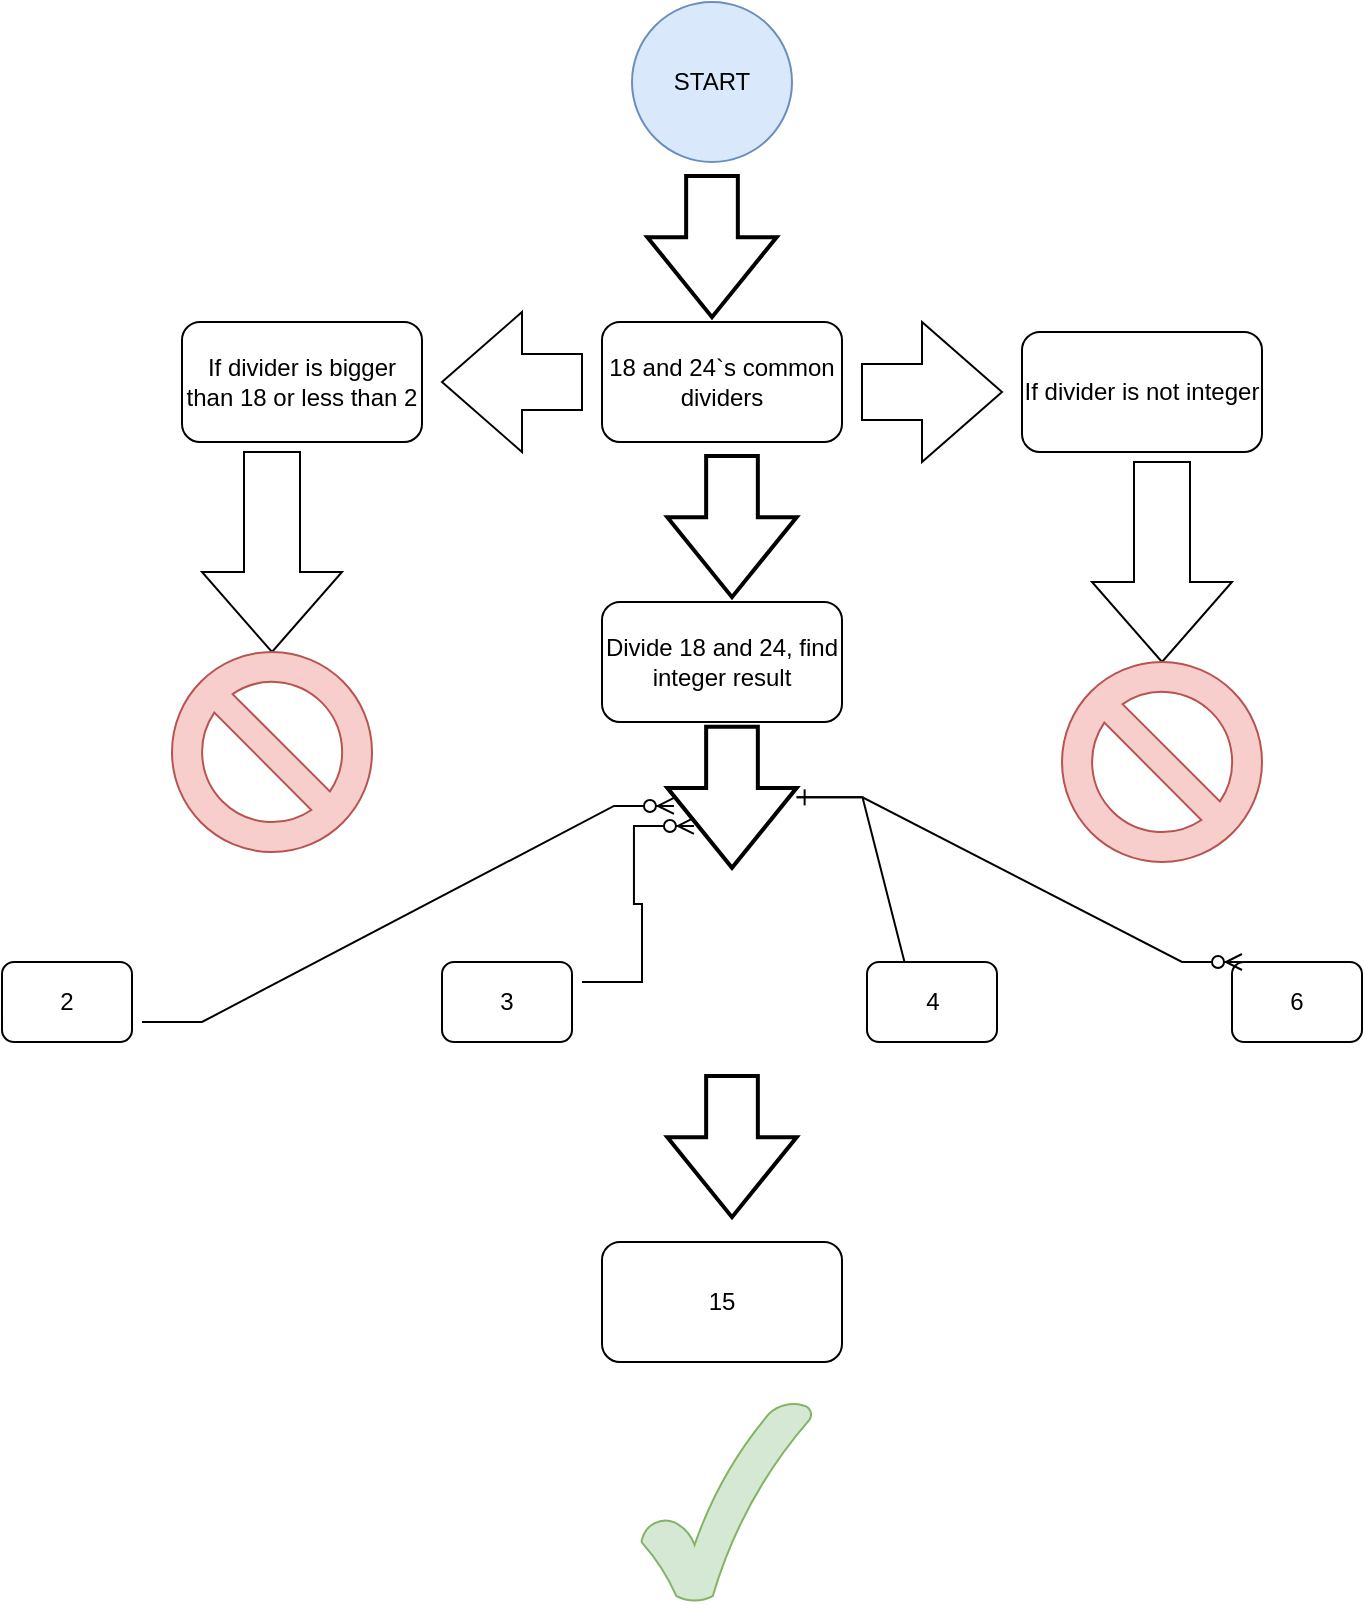 <mxfile version="15.7.3" type="github"><diagram id="sPtU3S590jjKz7xXNOZ0" name="Page-1"><mxGraphModel dx="946" dy="515" grid="1" gridSize="10" guides="1" tooltips="1" connect="1" arrows="1" fold="1" page="1" pageScale="1" pageWidth="850" pageHeight="1100" math="0" shadow="0"><root><mxCell id="0"/><mxCell id="1" parent="0"/><mxCell id="TOFpBkwM4oAQMh6fgitv-1" value="START" style="ellipse;whiteSpace=wrap;html=1;aspect=fixed;fillColor=#dae8fc;strokeColor=#6c8ebf;" vertex="1" parent="1"><mxGeometry x="345" width="80" height="80" as="geometry"/></mxCell><mxCell id="TOFpBkwM4oAQMh6fgitv-2" value="" style="verticalLabelPosition=bottom;verticalAlign=top;html=1;strokeWidth=2;shape=mxgraph.arrows2.arrow;dy=0.6;dx=40;notch=0;rotation=90;" vertex="1" parent="1"><mxGeometry x="349.74" y="90" width="70.51" height="64.63" as="geometry"/></mxCell><mxCell id="TOFpBkwM4oAQMh6fgitv-4" value="18 and 24`s common dividers" style="rounded=1;whiteSpace=wrap;html=1;" vertex="1" parent="1"><mxGeometry x="330" y="160" width="120" height="60" as="geometry"/></mxCell><mxCell id="TOFpBkwM4oAQMh6fgitv-5" value="" style="html=1;shadow=0;dashed=0;align=center;verticalAlign=middle;shape=mxgraph.arrows2.arrow;dy=0.6;dx=40;flipH=1;notch=0;" vertex="1" parent="1"><mxGeometry x="250" y="155" width="70" height="70" as="geometry"/></mxCell><mxCell id="TOFpBkwM4oAQMh6fgitv-6" value="If divider is bigger than 18 or less than 2" style="rounded=1;whiteSpace=wrap;html=1;" vertex="1" parent="1"><mxGeometry x="120" y="160" width="120" height="60" as="geometry"/></mxCell><mxCell id="TOFpBkwM4oAQMh6fgitv-7" value="" style="html=1;shadow=0;dashed=0;align=center;verticalAlign=middle;shape=mxgraph.arrows2.arrow;dy=0.6;dx=40;direction=south;notch=0;" vertex="1" parent="1"><mxGeometry x="130" y="225" width="70" height="100" as="geometry"/></mxCell><mxCell id="TOFpBkwM4oAQMh6fgitv-9" value="" style="verticalLabelPosition=bottom;verticalAlign=top;html=1;shape=mxgraph.basic.no_symbol;fillColor=#f8cecc;strokeColor=#b85450;" vertex="1" parent="1"><mxGeometry x="115" y="325" width="100" height="100" as="geometry"/></mxCell><mxCell id="TOFpBkwM4oAQMh6fgitv-10" value="" style="html=1;shadow=0;dashed=0;align=center;verticalAlign=middle;shape=mxgraph.arrows2.arrow;dy=0.6;dx=40;notch=0;" vertex="1" parent="1"><mxGeometry x="460" y="160" width="70" height="70" as="geometry"/></mxCell><mxCell id="TOFpBkwM4oAQMh6fgitv-11" value="If divider is not integer" style="rounded=1;whiteSpace=wrap;html=1;" vertex="1" parent="1"><mxGeometry x="540" y="165" width="120" height="60" as="geometry"/></mxCell><mxCell id="TOFpBkwM4oAQMh6fgitv-12" value="" style="html=1;shadow=0;dashed=0;align=center;verticalAlign=middle;shape=mxgraph.arrows2.arrow;dy=0.6;dx=40;direction=south;notch=0;" vertex="1" parent="1"><mxGeometry x="575" y="230" width="70" height="100" as="geometry"/></mxCell><mxCell id="TOFpBkwM4oAQMh6fgitv-13" value="" style="verticalLabelPosition=bottom;verticalAlign=top;html=1;shape=mxgraph.basic.no_symbol;fillColor=#f8cecc;strokeColor=#b85450;" vertex="1" parent="1"><mxGeometry x="560" y="330" width="100" height="100" as="geometry"/></mxCell><mxCell id="TOFpBkwM4oAQMh6fgitv-14" value="" style="verticalLabelPosition=bottom;verticalAlign=top;html=1;strokeWidth=2;shape=mxgraph.arrows2.arrow;dy=0.6;dx=40;notch=0;rotation=90;" vertex="1" parent="1"><mxGeometry x="359.74" y="230" width="70.51" height="64.63" as="geometry"/></mxCell><mxCell id="TOFpBkwM4oAQMh6fgitv-15" value="Divide 18 and 24, find integer result" style="rounded=1;whiteSpace=wrap;html=1;" vertex="1" parent="1"><mxGeometry x="330" y="300" width="120" height="60" as="geometry"/></mxCell><mxCell id="TOFpBkwM4oAQMh6fgitv-16" value="" style="verticalLabelPosition=bottom;verticalAlign=top;html=1;strokeWidth=2;shape=mxgraph.arrows2.arrow;dy=0.6;dx=40;notch=0;rotation=90;" vertex="1" parent="1"><mxGeometry x="359.74" y="365.37" width="70.51" height="64.63" as="geometry"/></mxCell><mxCell id="TOFpBkwM4oAQMh6fgitv-18" value="2" style="rounded=1;whiteSpace=wrap;html=1;" vertex="1" parent="1"><mxGeometry x="30" y="480" width="65" height="40" as="geometry"/></mxCell><mxCell id="TOFpBkwM4oAQMh6fgitv-19" value="3" style="rounded=1;whiteSpace=wrap;html=1;" vertex="1" parent="1"><mxGeometry x="250" y="480" width="65" height="40" as="geometry"/></mxCell><mxCell id="TOFpBkwM4oAQMh6fgitv-22" value="6" style="rounded=1;whiteSpace=wrap;html=1;" vertex="1" parent="1"><mxGeometry x="645" y="480" width="65" height="40" as="geometry"/></mxCell><mxCell id="TOFpBkwM4oAQMh6fgitv-23" value="4" style="rounded=1;whiteSpace=wrap;html=1;" vertex="1" parent="1"><mxGeometry x="462.5" y="480" width="65" height="40" as="geometry"/></mxCell><mxCell id="TOFpBkwM4oAQMh6fgitv-26" value="" style="edgeStyle=entityRelationEdgeStyle;fontSize=12;html=1;endArrow=ERzeroToMany;endFill=1;rounded=0;entryX=0.561;entryY=0.949;entryDx=0;entryDy=0;entryPerimeter=0;" edge="1" parent="1" target="TOFpBkwM4oAQMh6fgitv-16"><mxGeometry width="100" height="100" relative="1" as="geometry"><mxPoint x="100" y="510" as="sourcePoint"/><mxPoint x="200" y="410" as="targetPoint"/></mxGeometry></mxCell><mxCell id="TOFpBkwM4oAQMh6fgitv-27" value="" style="edgeStyle=entityRelationEdgeStyle;fontSize=12;html=1;endArrow=ERzeroToMany;endFill=1;rounded=0;entryX=0.561;entryY=0.949;entryDx=0;entryDy=0;entryPerimeter=0;" edge="1" parent="1"><mxGeometry width="100" height="100" relative="1" as="geometry"><mxPoint x="320" y="490" as="sourcePoint"/><mxPoint x="375.976" y="411.986" as="targetPoint"/></mxGeometry></mxCell><mxCell id="TOFpBkwM4oAQMh6fgitv-29" value="" style="edgeStyle=entityRelationEdgeStyle;fontSize=12;html=1;endArrow=ERzeroToMany;endFill=1;rounded=0;" edge="1" parent="1" source="TOFpBkwM4oAQMh6fgitv-16"><mxGeometry width="100" height="100" relative="1" as="geometry"><mxPoint x="550" y="580" as="sourcePoint"/><mxPoint x="650" y="480" as="targetPoint"/></mxGeometry></mxCell><mxCell id="TOFpBkwM4oAQMh6fgitv-30" value="" style="edgeStyle=entityRelationEdgeStyle;fontSize=12;html=1;endArrow=ERone;endFill=1;rounded=0;exitX=0.75;exitY=0;exitDx=0;exitDy=0;" edge="1" parent="1" source="TOFpBkwM4oAQMh6fgitv-23" target="TOFpBkwM4oAQMh6fgitv-16"><mxGeometry width="100" height="100" relative="1" as="geometry"><mxPoint x="370" y="440" as="sourcePoint"/><mxPoint x="470" y="340" as="targetPoint"/></mxGeometry></mxCell><mxCell id="TOFpBkwM4oAQMh6fgitv-31" value="" style="verticalLabelPosition=bottom;verticalAlign=top;html=1;strokeWidth=2;shape=mxgraph.arrows2.arrow;dy=0.6;dx=40;notch=0;rotation=90;" vertex="1" parent="1"><mxGeometry x="359.74" y="540" width="70.51" height="64.63" as="geometry"/></mxCell><mxCell id="TOFpBkwM4oAQMh6fgitv-32" value="15" style="rounded=1;whiteSpace=wrap;html=1;" vertex="1" parent="1"><mxGeometry x="330" y="620" width="120" height="60" as="geometry"/></mxCell><mxCell id="TOFpBkwM4oAQMh6fgitv-33" value="" style="verticalLabelPosition=bottom;verticalAlign=top;html=1;shape=mxgraph.basic.tick;fillColor=#d5e8d4;strokeColor=#82b366;" vertex="1" parent="1"><mxGeometry x="349.74" y="700" width="85" height="100" as="geometry"/></mxCell></root></mxGraphModel></diagram></mxfile>